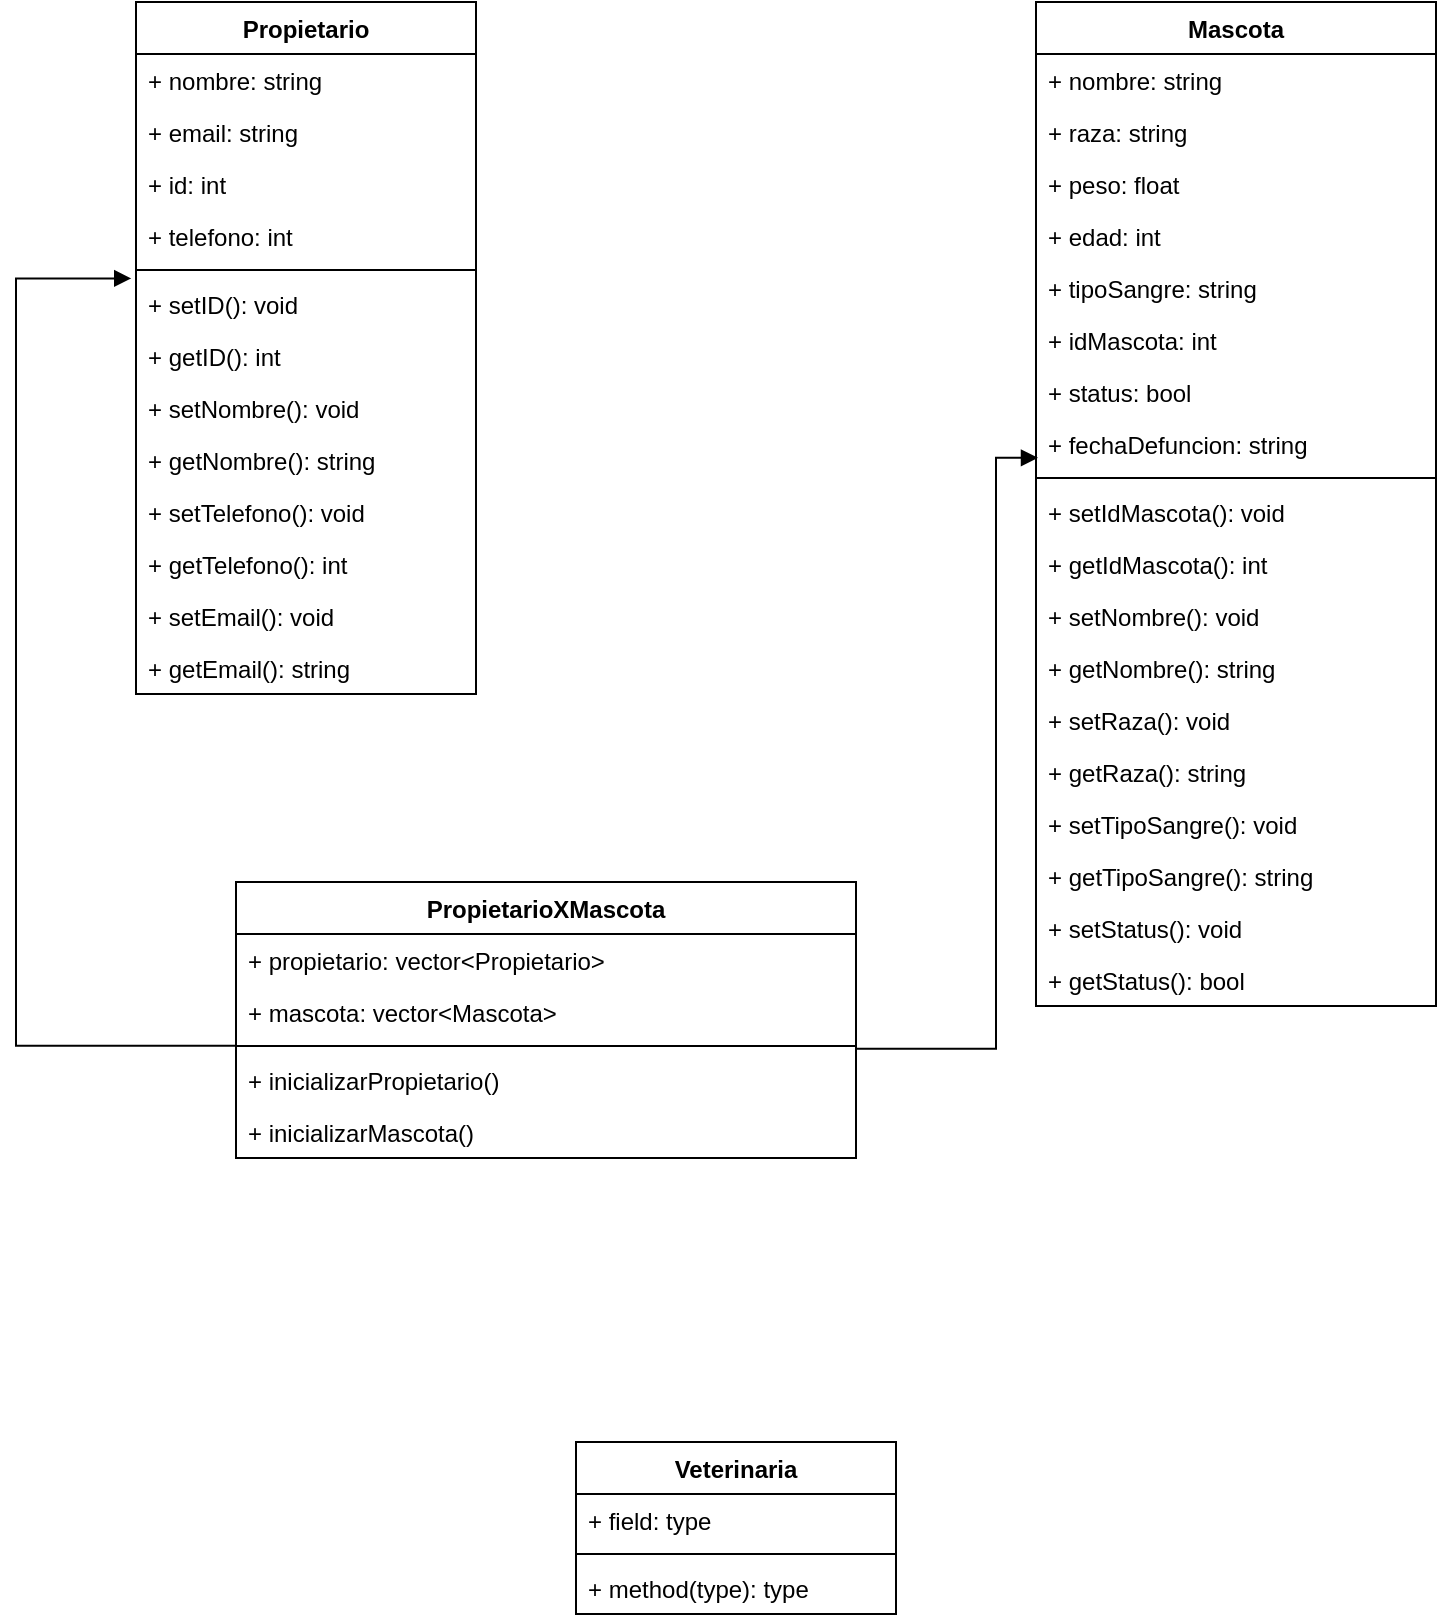 <mxfile pages="2">
    <diagram id="SPNGPTWdjJnWWKBVjYqR" name="Page-1">
        <mxGraphModel dx="1010" dy="498" grid="1" gridSize="10" guides="1" tooltips="1" connect="1" arrows="1" fold="1" page="1" pageScale="1" pageWidth="850" pageHeight="1100" math="0" shadow="0">
            <root>
                <mxCell id="0"/>
                <mxCell id="1" parent="0"/>
                <mxCell id="fzue0QsRZSAmDLsMoaA4-1" value="Propietario" style="swimlane;fontStyle=1;align=center;verticalAlign=top;childLayout=stackLayout;horizontal=1;startSize=26;horizontalStack=0;resizeParent=1;resizeParentMax=0;resizeLast=0;collapsible=1;marginBottom=0;" parent="1" vertex="1">
                    <mxGeometry x="110" y="50" width="170" height="346" as="geometry"/>
                </mxCell>
                <mxCell id="fzue0QsRZSAmDLsMoaA4-2" value="+ nombre: string" style="text;strokeColor=none;fillColor=none;align=left;verticalAlign=top;spacingLeft=4;spacingRight=4;overflow=hidden;rotatable=0;points=[[0,0.5],[1,0.5]];portConstraint=eastwest;" parent="fzue0QsRZSAmDLsMoaA4-1" vertex="1">
                    <mxGeometry y="26" width="170" height="26" as="geometry"/>
                </mxCell>
                <mxCell id="fzue0QsRZSAmDLsMoaA4-5" value="+ email: string" style="text;strokeColor=none;fillColor=none;align=left;verticalAlign=top;spacingLeft=4;spacingRight=4;overflow=hidden;rotatable=0;points=[[0,0.5],[1,0.5]];portConstraint=eastwest;" parent="fzue0QsRZSAmDLsMoaA4-1" vertex="1">
                    <mxGeometry y="52" width="170" height="26" as="geometry"/>
                </mxCell>
                <mxCell id="fzue0QsRZSAmDLsMoaA4-6" value="+ id: int" style="text;strokeColor=none;fillColor=none;align=left;verticalAlign=top;spacingLeft=4;spacingRight=4;overflow=hidden;rotatable=0;points=[[0,0.5],[1,0.5]];portConstraint=eastwest;" parent="fzue0QsRZSAmDLsMoaA4-1" vertex="1">
                    <mxGeometry y="78" width="170" height="26" as="geometry"/>
                </mxCell>
                <mxCell id="fzue0QsRZSAmDLsMoaA4-7" value="+ telefono: int" style="text;strokeColor=none;fillColor=none;align=left;verticalAlign=top;spacingLeft=4;spacingRight=4;overflow=hidden;rotatable=0;points=[[0,0.5],[1,0.5]];portConstraint=eastwest;" parent="fzue0QsRZSAmDLsMoaA4-1" vertex="1">
                    <mxGeometry y="104" width="170" height="26" as="geometry"/>
                </mxCell>
                <mxCell id="fzue0QsRZSAmDLsMoaA4-3" value="" style="line;strokeWidth=1;fillColor=none;align=left;verticalAlign=middle;spacingTop=-1;spacingLeft=3;spacingRight=3;rotatable=0;labelPosition=right;points=[];portConstraint=eastwest;" parent="fzue0QsRZSAmDLsMoaA4-1" vertex="1">
                    <mxGeometry y="130" width="170" height="8" as="geometry"/>
                </mxCell>
                <mxCell id="fzue0QsRZSAmDLsMoaA4-12" value="+ setID(): void" style="text;strokeColor=none;fillColor=none;align=left;verticalAlign=top;spacingLeft=4;spacingRight=4;overflow=hidden;rotatable=0;points=[[0,0.5],[1,0.5]];portConstraint=eastwest;" parent="fzue0QsRZSAmDLsMoaA4-1" vertex="1">
                    <mxGeometry y="138" width="170" height="26" as="geometry"/>
                </mxCell>
                <mxCell id="fzue0QsRZSAmDLsMoaA4-9" value="+ getID(): int" style="text;strokeColor=none;fillColor=none;align=left;verticalAlign=top;spacingLeft=4;spacingRight=4;overflow=hidden;rotatable=0;points=[[0,0.5],[1,0.5]];portConstraint=eastwest;" parent="fzue0QsRZSAmDLsMoaA4-1" vertex="1">
                    <mxGeometry y="164" width="170" height="26" as="geometry"/>
                </mxCell>
                <mxCell id="fzue0QsRZSAmDLsMoaA4-10" value="+ setNombre(): void" style="text;strokeColor=none;fillColor=none;align=left;verticalAlign=top;spacingLeft=4;spacingRight=4;overflow=hidden;rotatable=0;points=[[0,0.5],[1,0.5]];portConstraint=eastwest;" parent="fzue0QsRZSAmDLsMoaA4-1" vertex="1">
                    <mxGeometry y="190" width="170" height="26" as="geometry"/>
                </mxCell>
                <mxCell id="fzue0QsRZSAmDLsMoaA4-13" value="+ getNombre(): string" style="text;strokeColor=none;fillColor=none;align=left;verticalAlign=top;spacingLeft=4;spacingRight=4;overflow=hidden;rotatable=0;points=[[0,0.5],[1,0.5]];portConstraint=eastwest;" parent="fzue0QsRZSAmDLsMoaA4-1" vertex="1">
                    <mxGeometry y="216" width="170" height="26" as="geometry"/>
                </mxCell>
                <mxCell id="fzue0QsRZSAmDLsMoaA4-14" value="+ setTelefono(): void" style="text;strokeColor=none;fillColor=none;align=left;verticalAlign=top;spacingLeft=4;spacingRight=4;overflow=hidden;rotatable=0;points=[[0,0.5],[1,0.5]];portConstraint=eastwest;" parent="fzue0QsRZSAmDLsMoaA4-1" vertex="1">
                    <mxGeometry y="242" width="170" height="26" as="geometry"/>
                </mxCell>
                <mxCell id="fzue0QsRZSAmDLsMoaA4-15" value="+ getTelefono(): int" style="text;strokeColor=none;fillColor=none;align=left;verticalAlign=top;spacingLeft=4;spacingRight=4;overflow=hidden;rotatable=0;points=[[0,0.5],[1,0.5]];portConstraint=eastwest;" parent="fzue0QsRZSAmDLsMoaA4-1" vertex="1">
                    <mxGeometry y="268" width="170" height="26" as="geometry"/>
                </mxCell>
                <mxCell id="fzue0QsRZSAmDLsMoaA4-16" value="+ setEmail(): void" style="text;strokeColor=none;fillColor=none;align=left;verticalAlign=top;spacingLeft=4;spacingRight=4;overflow=hidden;rotatable=0;points=[[0,0.5],[1,0.5]];portConstraint=eastwest;" parent="fzue0QsRZSAmDLsMoaA4-1" vertex="1">
                    <mxGeometry y="294" width="170" height="26" as="geometry"/>
                </mxCell>
                <mxCell id="fzue0QsRZSAmDLsMoaA4-17" value="+ getEmail(): string" style="text;strokeColor=none;fillColor=none;align=left;verticalAlign=top;spacingLeft=4;spacingRight=4;overflow=hidden;rotatable=0;points=[[0,0.5],[1,0.5]];portConstraint=eastwest;" parent="fzue0QsRZSAmDLsMoaA4-1" vertex="1">
                    <mxGeometry y="320" width="170" height="26" as="geometry"/>
                </mxCell>
                <mxCell id="fzue0QsRZSAmDLsMoaA4-18" value="Mascota" style="swimlane;fontStyle=1;align=center;verticalAlign=top;childLayout=stackLayout;horizontal=1;startSize=26;horizontalStack=0;resizeParent=1;resizeParentMax=0;resizeLast=0;collapsible=1;marginBottom=0;" parent="1" vertex="1">
                    <mxGeometry x="560" y="50" width="200" height="502" as="geometry"/>
                </mxCell>
                <mxCell id="fzue0QsRZSAmDLsMoaA4-19" value="+ nombre: string" style="text;strokeColor=none;fillColor=none;align=left;verticalAlign=top;spacingLeft=4;spacingRight=4;overflow=hidden;rotatable=0;points=[[0,0.5],[1,0.5]];portConstraint=eastwest;" parent="fzue0QsRZSAmDLsMoaA4-18" vertex="1">
                    <mxGeometry y="26" width="200" height="26" as="geometry"/>
                </mxCell>
                <mxCell id="fzue0QsRZSAmDLsMoaA4-20" value="+ raza: string" style="text;strokeColor=none;fillColor=none;align=left;verticalAlign=top;spacingLeft=4;spacingRight=4;overflow=hidden;rotatable=0;points=[[0,0.5],[1,0.5]];portConstraint=eastwest;" parent="fzue0QsRZSAmDLsMoaA4-18" vertex="1">
                    <mxGeometry y="52" width="200" height="26" as="geometry"/>
                </mxCell>
                <mxCell id="fzue0QsRZSAmDLsMoaA4-34" value="+ peso: float" style="text;strokeColor=none;fillColor=none;align=left;verticalAlign=top;spacingLeft=4;spacingRight=4;overflow=hidden;rotatable=0;points=[[0,0.5],[1,0.5]];portConstraint=eastwest;" parent="fzue0QsRZSAmDLsMoaA4-18" vertex="1">
                    <mxGeometry y="78" width="200" height="26" as="geometry"/>
                </mxCell>
                <mxCell id="fzue0QsRZSAmDLsMoaA4-35" value="+ edad: int" style="text;strokeColor=none;fillColor=none;align=left;verticalAlign=top;spacingLeft=4;spacingRight=4;overflow=hidden;rotatable=0;points=[[0,0.5],[1,0.5]];portConstraint=eastwest;" parent="fzue0QsRZSAmDLsMoaA4-18" vertex="1">
                    <mxGeometry y="104" width="200" height="26" as="geometry"/>
                </mxCell>
                <mxCell id="fzue0QsRZSAmDLsMoaA4-36" value="+ tipoSangre: string" style="text;strokeColor=none;fillColor=none;align=left;verticalAlign=top;spacingLeft=4;spacingRight=4;overflow=hidden;rotatable=0;points=[[0,0.5],[1,0.5]];portConstraint=eastwest;" parent="fzue0QsRZSAmDLsMoaA4-18" vertex="1">
                    <mxGeometry y="130" width="200" height="26" as="geometry"/>
                </mxCell>
                <mxCell id="fzue0QsRZSAmDLsMoaA4-21" value="+ idMascota: int" style="text;strokeColor=none;fillColor=none;align=left;verticalAlign=top;spacingLeft=4;spacingRight=4;overflow=hidden;rotatable=0;points=[[0,0.5],[1,0.5]];portConstraint=eastwest;" parent="fzue0QsRZSAmDLsMoaA4-18" vertex="1">
                    <mxGeometry y="156" width="200" height="26" as="geometry"/>
                </mxCell>
                <mxCell id="fzue0QsRZSAmDLsMoaA4-22" value="+ status: bool" style="text;strokeColor=none;fillColor=none;align=left;verticalAlign=top;spacingLeft=4;spacingRight=4;overflow=hidden;rotatable=0;points=[[0,0.5],[1,0.5]];portConstraint=eastwest;" parent="fzue0QsRZSAmDLsMoaA4-18" vertex="1">
                    <mxGeometry y="182" width="200" height="26" as="geometry"/>
                </mxCell>
                <mxCell id="fzue0QsRZSAmDLsMoaA4-33" value="+ fechaDefuncion: string" style="text;strokeColor=none;fillColor=none;align=left;verticalAlign=top;spacingLeft=4;spacingRight=4;overflow=hidden;rotatable=0;points=[[0,0.5],[1,0.5]];portConstraint=eastwest;" parent="fzue0QsRZSAmDLsMoaA4-18" vertex="1">
                    <mxGeometry y="208" width="200" height="26" as="geometry"/>
                </mxCell>
                <mxCell id="fzue0QsRZSAmDLsMoaA4-24" value="" style="line;strokeWidth=1;fillColor=none;align=left;verticalAlign=middle;spacingTop=-1;spacingLeft=3;spacingRight=3;rotatable=0;labelPosition=right;points=[];portConstraint=eastwest;" parent="fzue0QsRZSAmDLsMoaA4-18" vertex="1">
                    <mxGeometry y="234" width="200" height="8" as="geometry"/>
                </mxCell>
                <mxCell id="fzue0QsRZSAmDLsMoaA4-25" value="+ setIdMascota(): void" style="text;strokeColor=none;fillColor=none;align=left;verticalAlign=top;spacingLeft=4;spacingRight=4;overflow=hidden;rotatable=0;points=[[0,0.5],[1,0.5]];portConstraint=eastwest;" parent="fzue0QsRZSAmDLsMoaA4-18" vertex="1">
                    <mxGeometry y="242" width="200" height="26" as="geometry"/>
                </mxCell>
                <mxCell id="fzue0QsRZSAmDLsMoaA4-26" value="+ getIdMascota(): int" style="text;strokeColor=none;fillColor=none;align=left;verticalAlign=top;spacingLeft=4;spacingRight=4;overflow=hidden;rotatable=0;points=[[0,0.5],[1,0.5]];portConstraint=eastwest;" parent="fzue0QsRZSAmDLsMoaA4-18" vertex="1">
                    <mxGeometry y="268" width="200" height="26" as="geometry"/>
                </mxCell>
                <mxCell id="fzue0QsRZSAmDLsMoaA4-27" value="+ setNombre(): void" style="text;strokeColor=none;fillColor=none;align=left;verticalAlign=top;spacingLeft=4;spacingRight=4;overflow=hidden;rotatable=0;points=[[0,0.5],[1,0.5]];portConstraint=eastwest;" parent="fzue0QsRZSAmDLsMoaA4-18" vertex="1">
                    <mxGeometry y="294" width="200" height="26" as="geometry"/>
                </mxCell>
                <mxCell id="fzue0QsRZSAmDLsMoaA4-28" value="+ getNombre(): string" style="text;strokeColor=none;fillColor=none;align=left;verticalAlign=top;spacingLeft=4;spacingRight=4;overflow=hidden;rotatable=0;points=[[0,0.5],[1,0.5]];portConstraint=eastwest;" parent="fzue0QsRZSAmDLsMoaA4-18" vertex="1">
                    <mxGeometry y="320" width="200" height="26" as="geometry"/>
                </mxCell>
                <mxCell id="fzue0QsRZSAmDLsMoaA4-29" value="+ setRaza(): void" style="text;strokeColor=none;fillColor=none;align=left;verticalAlign=top;spacingLeft=4;spacingRight=4;overflow=hidden;rotatable=0;points=[[0,0.5],[1,0.5]];portConstraint=eastwest;" parent="fzue0QsRZSAmDLsMoaA4-18" vertex="1">
                    <mxGeometry y="346" width="200" height="26" as="geometry"/>
                </mxCell>
                <mxCell id="fzue0QsRZSAmDLsMoaA4-30" value="+ getRaza(): string" style="text;strokeColor=none;fillColor=none;align=left;verticalAlign=top;spacingLeft=4;spacingRight=4;overflow=hidden;rotatable=0;points=[[0,0.5],[1,0.5]];portConstraint=eastwest;" parent="fzue0QsRZSAmDLsMoaA4-18" vertex="1">
                    <mxGeometry y="372" width="200" height="26" as="geometry"/>
                </mxCell>
                <mxCell id="fzue0QsRZSAmDLsMoaA4-31" value="+ setTipoSangre(): void" style="text;strokeColor=none;fillColor=none;align=left;verticalAlign=top;spacingLeft=4;spacingRight=4;overflow=hidden;rotatable=0;points=[[0,0.5],[1,0.5]];portConstraint=eastwest;" parent="fzue0QsRZSAmDLsMoaA4-18" vertex="1">
                    <mxGeometry y="398" width="200" height="26" as="geometry"/>
                </mxCell>
                <mxCell id="fzue0QsRZSAmDLsMoaA4-32" value="+ getTipoSangre(): string" style="text;strokeColor=none;fillColor=none;align=left;verticalAlign=top;spacingLeft=4;spacingRight=4;overflow=hidden;rotatable=0;points=[[0,0.5],[1,0.5]];portConstraint=eastwest;" parent="fzue0QsRZSAmDLsMoaA4-18" vertex="1">
                    <mxGeometry y="424" width="200" height="26" as="geometry"/>
                </mxCell>
                <mxCell id="fzue0QsRZSAmDLsMoaA4-38" value="+ setStatus(): void" style="text;strokeColor=none;fillColor=none;align=left;verticalAlign=top;spacingLeft=4;spacingRight=4;overflow=hidden;rotatable=0;points=[[0,0.5],[1,0.5]];portConstraint=eastwest;" parent="fzue0QsRZSAmDLsMoaA4-18" vertex="1">
                    <mxGeometry y="450" width="200" height="26" as="geometry"/>
                </mxCell>
                <mxCell id="fzue0QsRZSAmDLsMoaA4-39" value="+ getStatus(): bool" style="text;strokeColor=none;fillColor=none;align=left;verticalAlign=top;spacingLeft=4;spacingRight=4;overflow=hidden;rotatable=0;points=[[0,0.5],[1,0.5]];portConstraint=eastwest;" parent="fzue0QsRZSAmDLsMoaA4-18" vertex="1">
                    <mxGeometry y="476" width="200" height="26" as="geometry"/>
                </mxCell>
                <mxCell id="fzue0QsRZSAmDLsMoaA4-40" value="PropietarioXMascota" style="swimlane;fontStyle=1;align=center;verticalAlign=top;childLayout=stackLayout;horizontal=1;startSize=26;horizontalStack=0;resizeParent=1;resizeParentMax=0;resizeLast=0;collapsible=1;marginBottom=0;" parent="1" vertex="1">
                    <mxGeometry x="160" y="490" width="310" height="138" as="geometry"/>
                </mxCell>
                <mxCell id="fzue0QsRZSAmDLsMoaA4-41" value="+ propietario: vector&lt;Propietario&gt;" style="text;strokeColor=none;fillColor=none;align=left;verticalAlign=top;spacingLeft=4;spacingRight=4;overflow=hidden;rotatable=0;points=[[0,0.5],[1,0.5]];portConstraint=eastwest;" parent="fzue0QsRZSAmDLsMoaA4-40" vertex="1">
                    <mxGeometry y="26" width="310" height="26" as="geometry"/>
                </mxCell>
                <mxCell id="fzue0QsRZSAmDLsMoaA4-44" value="+ mascota: vector&lt;Mascota&gt;" style="text;strokeColor=none;fillColor=none;align=left;verticalAlign=top;spacingLeft=4;spacingRight=4;overflow=hidden;rotatable=0;points=[[0,0.5],[1,0.5]];portConstraint=eastwest;" parent="fzue0QsRZSAmDLsMoaA4-40" vertex="1">
                    <mxGeometry y="52" width="310" height="26" as="geometry"/>
                </mxCell>
                <mxCell id="fzue0QsRZSAmDLsMoaA4-42" value="" style="line;strokeWidth=1;fillColor=none;align=left;verticalAlign=middle;spacingTop=-1;spacingLeft=3;spacingRight=3;rotatable=0;labelPosition=right;points=[];portConstraint=eastwest;" parent="fzue0QsRZSAmDLsMoaA4-40" vertex="1">
                    <mxGeometry y="78" width="310" height="8" as="geometry"/>
                </mxCell>
                <mxCell id="fzue0QsRZSAmDLsMoaA4-43" value="+ inicializarPropietario()" style="text;strokeColor=none;fillColor=none;align=left;verticalAlign=top;spacingLeft=4;spacingRight=4;overflow=hidden;rotatable=0;points=[[0,0.5],[1,0.5]];portConstraint=eastwest;" parent="fzue0QsRZSAmDLsMoaA4-40" vertex="1">
                    <mxGeometry y="86" width="310" height="26" as="geometry"/>
                </mxCell>
                <mxCell id="fzue0QsRZSAmDLsMoaA4-45" value="+ inicializarMascota()" style="text;strokeColor=none;fillColor=none;align=left;verticalAlign=top;spacingLeft=4;spacingRight=4;overflow=hidden;rotatable=0;points=[[0,0.5],[1,0.5]];portConstraint=eastwest;" parent="fzue0QsRZSAmDLsMoaA4-40" vertex="1">
                    <mxGeometry y="112" width="310" height="26" as="geometry"/>
                </mxCell>
                <mxCell id="fzue0QsRZSAmDLsMoaA4-46" value="" style="endArrow=block;endFill=1;html=1;align=left;verticalAlign=top;rounded=0;exitX=-0.001;exitY=-0.16;exitDx=0;exitDy=0;exitPerimeter=0;entryX=-0.014;entryY=1.317;entryDx=0;entryDy=0;entryPerimeter=0;edgeStyle=elbowEdgeStyle;" parent="1" source="fzue0QsRZSAmDLsMoaA4-43" target="fzue0QsRZSAmDLsMoaA4-7" edge="1">
                    <mxGeometry x="-1" relative="1" as="geometry">
                        <mxPoint x="130" y="600" as="sourcePoint"/>
                        <mxPoint x="70" y="330" as="targetPoint"/>
                        <Array as="points">
                            <mxPoint x="50" y="410"/>
                        </Array>
                    </mxGeometry>
                </mxCell>
                <mxCell id="fzue0QsRZSAmDLsMoaA4-48" value="" style="endArrow=block;endFill=1;html=1;align=left;verticalAlign=top;rounded=0;exitX=1.001;exitY=0.679;exitDx=0;exitDy=0;exitPerimeter=0;entryX=0.005;entryY=-0.758;entryDx=0;entryDy=0;entryPerimeter=0;edgeStyle=elbowEdgeStyle;" parent="1" source="fzue0QsRZSAmDLsMoaA4-42" target="fzue0QsRZSAmDLsMoaA4-24" edge="1">
                    <mxGeometry x="-1" relative="1" as="geometry">
                        <mxPoint x="489.69" y="573.6" as="sourcePoint"/>
                        <mxPoint x="397.62" y="170.002" as="targetPoint"/>
                        <Array as="points">
                            <mxPoint x="540" y="390"/>
                        </Array>
                    </mxGeometry>
                </mxCell>
                <mxCell id="fzue0QsRZSAmDLsMoaA4-49" value="Veterinaria" style="swimlane;fontStyle=1;align=center;verticalAlign=top;childLayout=stackLayout;horizontal=1;startSize=26;horizontalStack=0;resizeParent=1;resizeParentMax=0;resizeLast=0;collapsible=1;marginBottom=0;" parent="1" vertex="1">
                    <mxGeometry x="330" y="770" width="160" height="86" as="geometry"/>
                </mxCell>
                <mxCell id="fzue0QsRZSAmDLsMoaA4-50" value="+ field: type" style="text;strokeColor=none;fillColor=none;align=left;verticalAlign=top;spacingLeft=4;spacingRight=4;overflow=hidden;rotatable=0;points=[[0,0.5],[1,0.5]];portConstraint=eastwest;" parent="fzue0QsRZSAmDLsMoaA4-49" vertex="1">
                    <mxGeometry y="26" width="160" height="26" as="geometry"/>
                </mxCell>
                <mxCell id="fzue0QsRZSAmDLsMoaA4-51" value="" style="line;strokeWidth=1;fillColor=none;align=left;verticalAlign=middle;spacingTop=-1;spacingLeft=3;spacingRight=3;rotatable=0;labelPosition=right;points=[];portConstraint=eastwest;" parent="fzue0QsRZSAmDLsMoaA4-49" vertex="1">
                    <mxGeometry y="52" width="160" height="8" as="geometry"/>
                </mxCell>
                <mxCell id="fzue0QsRZSAmDLsMoaA4-52" value="+ method(type): type" style="text;strokeColor=none;fillColor=none;align=left;verticalAlign=top;spacingLeft=4;spacingRight=4;overflow=hidden;rotatable=0;points=[[0,0.5],[1,0.5]];portConstraint=eastwest;" parent="fzue0QsRZSAmDLsMoaA4-49" vertex="1">
                    <mxGeometry y="60" width="160" height="26" as="geometry"/>
                </mxCell>
            </root>
        </mxGraphModel>
    </diagram>
    <diagram id="RFdknM2md10D-yRL-uof" name="Page-2">
        <mxGraphModel dx="1022" dy="460" grid="1" gridSize="10" guides="1" tooltips="1" connect="1" arrows="1" fold="1" page="1" pageScale="1" pageWidth="850" pageHeight="1100" math="0" shadow="0">
            <root>
                <mxCell id="oJjcaHzjgaTvupKTP0z1-0"/>
                <mxCell id="oJjcaHzjgaTvupKTP0z1-1" parent="oJjcaHzjgaTvupKTP0z1-0"/>
            </root>
        </mxGraphModel>
    </diagram>
</mxfile>
